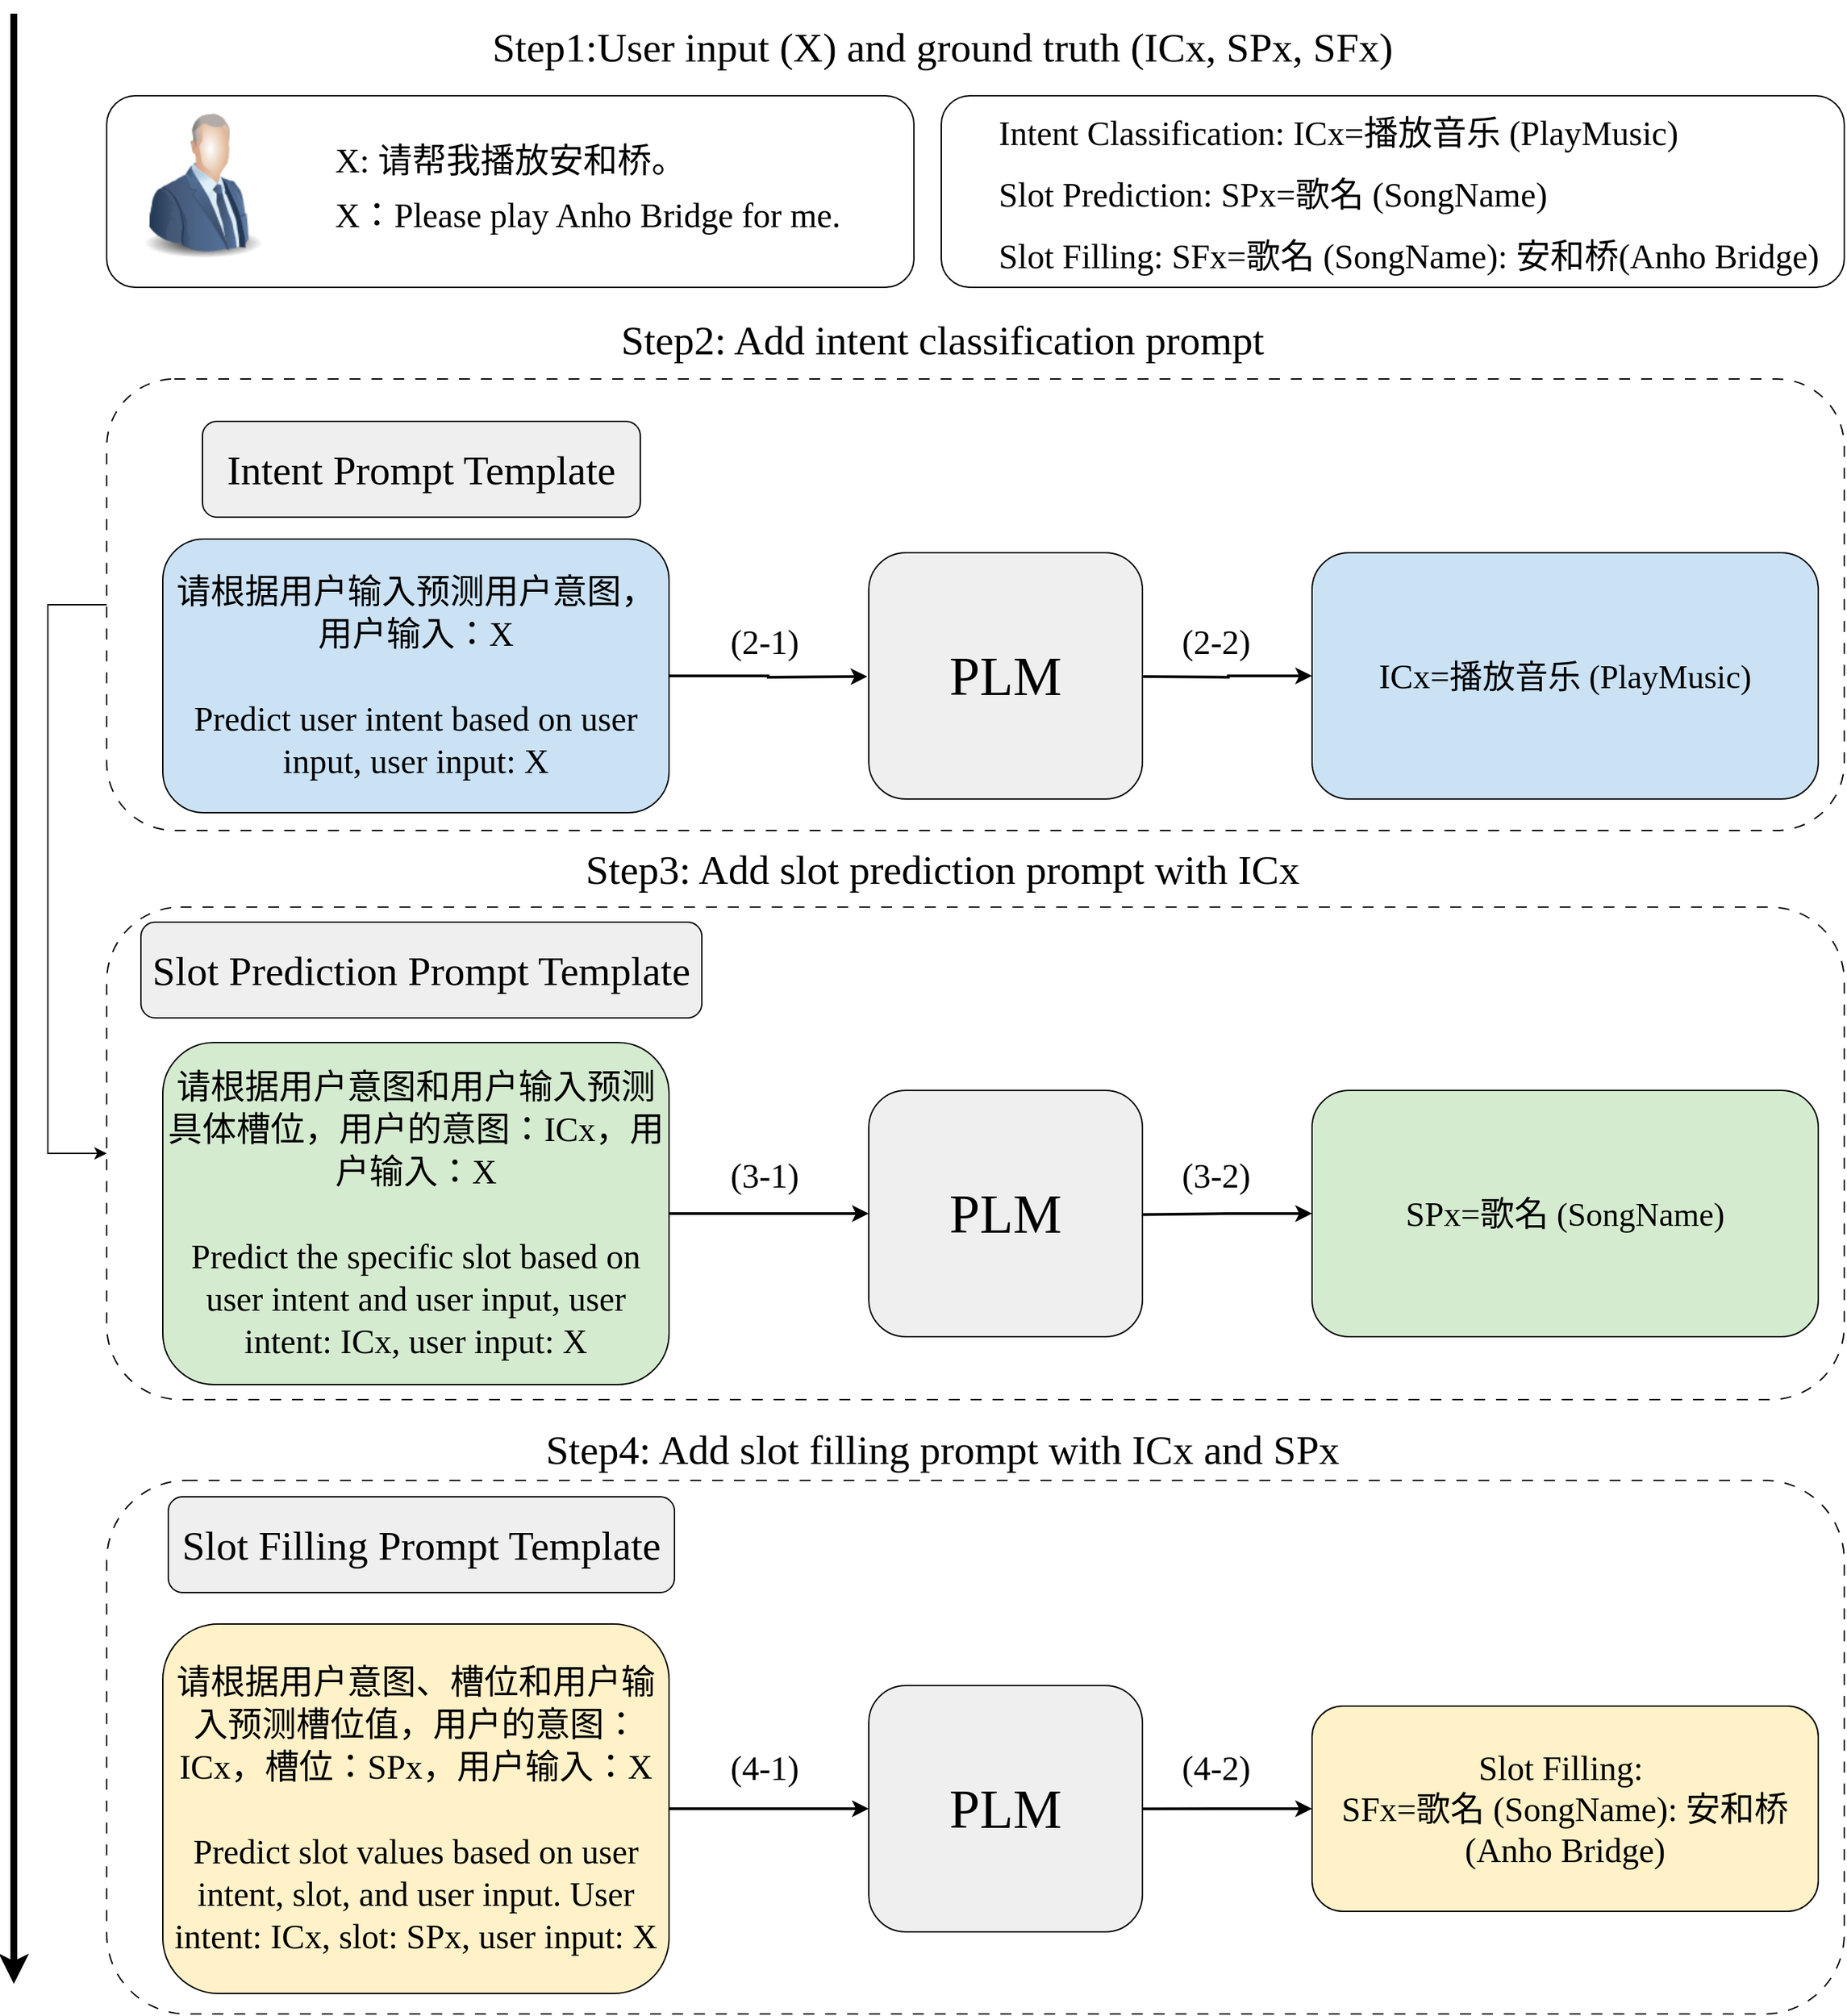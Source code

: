 <mxfile version="26.0.4">
  <diagram name="第 1 页" id="zAd_wPdVps35s6MXC-Z_">
    <mxGraphModel dx="1062" dy="564" grid="1" gridSize="10" guides="1" tooltips="1" connect="1" arrows="1" fold="1" page="1" pageScale="1" pageWidth="1169" pageHeight="827" math="0" shadow="0">
      <root>
        <mxCell id="0" />
        <mxCell id="1" parent="0" />
        <mxCell id="LawNj0czzO5UbxQvlDM8-66" value="" style="rounded=1;whiteSpace=wrap;html=1;dashed=1;dashPattern=8 8;" vertex="1" parent="1">
          <mxGeometry x="123" y="1082" width="1270" height="390" as="geometry" />
        </mxCell>
        <mxCell id="LawNj0czzO5UbxQvlDM8-65" value="" style="rounded=1;whiteSpace=wrap;html=1;dashed=1;dashPattern=8 8;" vertex="1" parent="1">
          <mxGeometry x="123" y="663" width="1270" height="360" as="geometry" />
        </mxCell>
        <mxCell id="LawNj0czzO5UbxQvlDM8-69" style="edgeStyle=orthogonalEdgeStyle;rounded=0;orthogonalLoop=1;jettySize=auto;html=1;exitX=0;exitY=0.5;exitDx=0;exitDy=0;entryX=0;entryY=0.5;entryDx=0;entryDy=0;" edge="1" parent="1" source="LawNj0czzO5UbxQvlDM8-64" target="LawNj0czzO5UbxQvlDM8-65">
          <mxGeometry relative="1" as="geometry">
            <Array as="points">
              <mxPoint x="80" y="442" />
              <mxPoint x="80" y="843" />
            </Array>
          </mxGeometry>
        </mxCell>
        <mxCell id="LawNj0czzO5UbxQvlDM8-64" value="" style="rounded=1;whiteSpace=wrap;html=1;dashed=1;dashPattern=8 8;" vertex="1" parent="1">
          <mxGeometry x="123" y="277" width="1270" height="330" as="geometry" />
        </mxCell>
        <mxCell id="LawNj0czzO5UbxQvlDM8-6" value="&lt;span style=&quot;font-size: 25px; text-align: left;&quot;&gt;&lt;font face=&quot;Times New Roman&quot;&gt;请根据用户输入预测用户意图，用户输入：X&lt;/font&gt;&lt;/span&gt;&lt;div&gt;&lt;span style=&quot;text-align: left;&quot;&gt;&lt;span style=&quot;font-size: 25px;&quot;&gt;&lt;font face=&quot;Times New Roman&quot;&gt;&lt;br&gt;&lt;/font&gt;&lt;/span&gt;&lt;/span&gt;&lt;/div&gt;&lt;div&gt;&lt;span style=&quot;text-align: left;&quot;&gt;&lt;span style=&quot;font-size: 25px;&quot;&gt;&lt;font face=&quot;Times New Roman&quot;&gt;Predict user intent based on user input, user input: X&lt;/font&gt;&lt;/span&gt;&lt;/span&gt;&lt;/div&gt;" style="rounded=1;whiteSpace=wrap;html=1;fillColor=light-dark(#cbe2f5, #ededed);" vertex="1" parent="1">
          <mxGeometry x="164" y="394" width="370" height="200" as="geometry" />
        </mxCell>
        <mxCell id="LawNj0czzO5UbxQvlDM8-1" value="&lt;font face=&quot;Times New Roman&quot; style=&quot;font-size: 30px;&quot;&gt;Step2: Add intent classification prompt&lt;/font&gt;" style="text;html=1;align=center;verticalAlign=middle;whiteSpace=wrap;rounded=0;" vertex="1" parent="1">
          <mxGeometry x="434" y="233" width="600" height="30" as="geometry" />
        </mxCell>
        <mxCell id="LawNj0czzO5UbxQvlDM8-3" value="&lt;font style=&quot;font-size: 30px;&quot; face=&quot;Times New Roman&quot;&gt;Intent Prompt Template&lt;/font&gt;" style="rounded=1;whiteSpace=wrap;html=1;fillColor=light-dark(#efefef, #ededed);" vertex="1" parent="1">
          <mxGeometry x="193" y="308" width="320" height="70" as="geometry" />
        </mxCell>
        <mxCell id="LawNj0czzO5UbxQvlDM8-4" value="&lt;font face=&quot;Times New Roman&quot; style=&quot;font-size: 30px;&quot;&gt;Slot Prediction Prompt Template&lt;/font&gt;" style="rounded=1;whiteSpace=wrap;html=1;fillColor=light-dark(#efefef, #ededed);" vertex="1" parent="1">
          <mxGeometry x="148" y="674" width="410" height="70" as="geometry" />
        </mxCell>
        <mxCell id="LawNj0czzO5UbxQvlDM8-5" value="&lt;font style=&quot;font-size: 30px;&quot; face=&quot;Times New Roman&quot;&gt;Slot Filling Prompt Template&lt;/font&gt;" style="rounded=1;whiteSpace=wrap;html=1;fillColor=light-dark(#efefef, #ededed);" vertex="1" parent="1">
          <mxGeometry x="168" y="1094" width="370" height="70" as="geometry" />
        </mxCell>
        <mxCell id="LawNj0czzO5UbxQvlDM8-13" value="&lt;font face=&quot;Times New Roman&quot;&gt;&lt;span style=&quot;font-size: 25px; text-align: left;&quot;&gt;ICx=&lt;/span&gt;&lt;span style=&quot;font-size: 24px; text-align: left;&quot;&gt;播放音乐 (PlayMusic)&lt;/span&gt;&lt;/font&gt;" style="rounded=1;whiteSpace=wrap;html=1;fillColor=light-dark(#cbe2f5, #ededed);" vertex="1" parent="1">
          <mxGeometry x="1004" y="404" width="370" height="180" as="geometry" />
        </mxCell>
        <mxCell id="LawNj0czzO5UbxQvlDM8-15" value="&lt;span style=&quot;font-size: 25px; text-align: left;&quot;&gt;&lt;font face=&quot;Times New Roman&quot;&gt;请根据用户意图和用户输入预测具体槽位，用户的意图：ICx，用户输入：X&lt;/font&gt;&lt;/span&gt;&lt;div&gt;&lt;span style=&quot;text-align: left;&quot;&gt;&lt;span style=&quot;font-size: 25px;&quot;&gt;&lt;font face=&quot;Times New Roman&quot;&gt;&lt;br&gt;&lt;/font&gt;&lt;/span&gt;&lt;/span&gt;&lt;/div&gt;&lt;div&gt;&lt;span style=&quot;text-align: left;&quot;&gt;&lt;span style=&quot;font-size: 25px;&quot;&gt;&lt;font face=&quot;Times New Roman&quot;&gt;Predict the specific slot based on user intent and user input, user intent: ICx, user input: X&lt;/font&gt;&lt;/span&gt;&lt;/span&gt;&lt;/div&gt;" style="rounded=1;whiteSpace=wrap;html=1;fillColor=light-dark(#d5ebd0, #ededed);" vertex="1" parent="1">
          <mxGeometry x="164" y="762" width="370" height="250" as="geometry" />
        </mxCell>
        <mxCell id="LawNj0czzO5UbxQvlDM8-16" value="&lt;font face=&quot;Times New Roman&quot; style=&quot;font-size: 30px;&quot;&gt;Step3: Add slot prediction prompt with ICx&lt;/font&gt;" style="text;html=1;align=center;verticalAlign=middle;whiteSpace=wrap;rounded=0;" vertex="1" parent="1">
          <mxGeometry x="389" y="620" width="690" height="30" as="geometry" />
        </mxCell>
        <mxCell id="LawNj0czzO5UbxQvlDM8-18" value="&lt;font face=&quot;Times New Roman&quot; style=&quot;font-size: 30px;&quot;&gt;Step4: Add slot filling prompt with ICx and SPx&lt;/font&gt;" style="text;html=1;align=center;verticalAlign=middle;whiteSpace=wrap;rounded=0;" vertex="1" parent="1">
          <mxGeometry x="389" y="1044" width="690" height="30" as="geometry" />
        </mxCell>
        <mxCell id="LawNj0czzO5UbxQvlDM8-20" value="&lt;span style=&quot;font-size: 25px; text-align: left;&quot;&gt;&lt;font face=&quot;Times New Roman&quot;&gt;请根据用户意图、槽位和用户输入预测槽位值，用户的意图：ICx，槽位：SPx，用户输入：X&lt;/font&gt;&lt;/span&gt;&lt;div&gt;&lt;span style=&quot;text-align: left;&quot;&gt;&lt;span style=&quot;font-size: 25px;&quot;&gt;&lt;font face=&quot;Times New Roman&quot;&gt;&lt;br&gt;&lt;/font&gt;&lt;/span&gt;&lt;/span&gt;&lt;/div&gt;&lt;div&gt;&lt;span style=&quot;text-align: left;&quot;&gt;&lt;span style=&quot;font-size: 25px;&quot;&gt;&lt;font face=&quot;Times New Roman&quot;&gt;Predict slot values based on user intent, slot, and user input. User intent: ICx, slot: SPx, user input: X&lt;/font&gt;&lt;/span&gt;&lt;/span&gt;&lt;/div&gt;" style="rounded=1;whiteSpace=wrap;html=1;fillColor=light-dark(#fff1c8, #ededed);" vertex="1" parent="1">
          <mxGeometry x="164" y="1187" width="370" height="270" as="geometry" />
        </mxCell>
        <mxCell id="LawNj0czzO5UbxQvlDM8-21" value="&lt;font face=&quot;Times New Roman&quot;&gt;&lt;span style=&quot;font-size: 25px; text-align: left;&quot;&gt;SPx=歌名&lt;/span&gt;&lt;span style=&quot;font-size: 24px; text-align: left;&quot;&gt;&amp;nbsp;(SongName)&lt;/span&gt;&lt;/font&gt;" style="rounded=1;whiteSpace=wrap;html=1;fillColor=light-dark(#d5ebd0, #ededed);" vertex="1" parent="1">
          <mxGeometry x="1004" y="797" width="370" height="180" as="geometry" />
        </mxCell>
        <mxCell id="LawNj0czzO5UbxQvlDM8-25" value="&lt;font style=&quot;text-align: left; font-size: 25px;&quot; face=&quot;Times New Roman&quot;&gt;&lt;span style=&quot;text-align: center;&quot;&gt;Slot Filling:&amp;nbsp;&lt;/span&gt;&lt;/font&gt;&lt;div&gt;&lt;font face=&quot;Times New Roman&quot;&gt;&lt;font style=&quot;text-align: left; font-size: 25px;&quot;&gt;SFx=&lt;/font&gt;&lt;span style=&quot;text-align: left; font-size: 25px;&quot;&gt;歌名&amp;nbsp;(SongName):&amp;nbsp;&lt;/span&gt;&lt;font style=&quot;text-align: left; font-size: 25px;&quot;&gt;安和桥(Anho Bridge)&lt;/font&gt;&lt;/font&gt;&lt;/div&gt;" style="rounded=1;whiteSpace=wrap;html=1;fillColor=light-dark(#fff1c8, #ededed);" vertex="1" parent="1">
          <mxGeometry x="1004" y="1247" width="370" height="150" as="geometry" />
        </mxCell>
        <mxCell id="LawNj0czzO5UbxQvlDM8-28" style="edgeStyle=orthogonalEdgeStyle;rounded=0;orthogonalLoop=1;jettySize=auto;html=1;exitX=1;exitY=0.5;exitDx=0;exitDy=0;verticalAlign=middle;strokeWidth=2;" edge="1" parent="1" source="LawNj0czzO5UbxQvlDM8-15">
          <mxGeometry relative="1" as="geometry">
            <mxPoint x="680" y="887" as="targetPoint" />
          </mxGeometry>
        </mxCell>
        <mxCell id="LawNj0czzO5UbxQvlDM8-29" style="edgeStyle=orthogonalEdgeStyle;rounded=0;orthogonalLoop=1;jettySize=auto;html=1;exitX=1;exitY=0.5;exitDx=0;exitDy=0;entryX=0;entryY=0.207;entryDx=0;entryDy=0;entryPerimeter=0;strokeWidth=2;" edge="1" parent="1" source="LawNj0czzO5UbxQvlDM8-6">
          <mxGeometry relative="1" as="geometry">
            <mxPoint x="679" y="494.47" as="targetPoint" />
          </mxGeometry>
        </mxCell>
        <mxCell id="LawNj0czzO5UbxQvlDM8-30" style="edgeStyle=orthogonalEdgeStyle;rounded=0;orthogonalLoop=1;jettySize=auto;html=1;exitX=1;exitY=0.5;exitDx=0;exitDy=0;entryX=0;entryY=0.5;entryDx=0;entryDy=0;strokeWidth=2;" edge="1" parent="1" source="LawNj0czzO5UbxQvlDM8-20" target="LawNj0czzO5UbxQvlDM8-68">
          <mxGeometry relative="1" as="geometry">
            <mxPoint x="680.6" y="1318.48" as="targetPoint" />
          </mxGeometry>
        </mxCell>
        <mxCell id="LawNj0czzO5UbxQvlDM8-31" style="edgeStyle=orthogonalEdgeStyle;rounded=0;orthogonalLoop=1;jettySize=auto;html=1;exitX=0;exitY=0.5;exitDx=0;exitDy=0;entryX=1.008;entryY=0.207;entryDx=0;entryDy=0;endArrow=none;endFill=0;startArrow=classic;startFill=1;entryPerimeter=0;strokeWidth=2;" edge="1" parent="1" source="LawNj0czzO5UbxQvlDM8-13">
          <mxGeometry relative="1" as="geometry">
            <mxPoint x="880.6" y="494.47" as="targetPoint" />
          </mxGeometry>
        </mxCell>
        <mxCell id="LawNj0czzO5UbxQvlDM8-33" style="edgeStyle=orthogonalEdgeStyle;rounded=0;orthogonalLoop=1;jettySize=auto;html=1;entryX=1;entryY=0.513;entryDx=0;entryDy=0;entryPerimeter=0;startArrow=classic;startFill=1;endArrow=none;endFill=0;verticalAlign=middle;exitX=0;exitY=0.5;exitDx=0;exitDy=0;strokeWidth=2;" edge="1" parent="1" source="LawNj0czzO5UbxQvlDM8-21">
          <mxGeometry relative="1" as="geometry">
            <mxPoint x="964" y="904" as="sourcePoint" />
            <mxPoint x="879.0" y="887.73" as="targetPoint" />
            <Array as="points">
              <mxPoint x="942" y="887" />
            </Array>
          </mxGeometry>
        </mxCell>
        <mxCell id="LawNj0czzO5UbxQvlDM8-34" style="edgeStyle=orthogonalEdgeStyle;rounded=0;orthogonalLoop=1;jettySize=auto;html=1;entryX=1.006;entryY=0.891;entryDx=0;entryDy=0;entryPerimeter=0;startArrow=classic;startFill=1;endArrow=none;endFill=0;exitX=0;exitY=0.5;exitDx=0;exitDy=0;strokeWidth=2;" edge="1" parent="1" source="LawNj0czzO5UbxQvlDM8-25">
          <mxGeometry relative="1" as="geometry">
            <mxPoint x="974" y="1364" as="sourcePoint" />
            <mxPoint x="880.2" y="1322.11" as="targetPoint" />
            <Array as="points" />
          </mxGeometry>
        </mxCell>
        <mxCell id="LawNj0czzO5UbxQvlDM8-35" value="&lt;font style=&quot;font-size: 25px;&quot; face=&quot;Times New Roman&quot;&gt;(2-1)&lt;/font&gt;" style="text;html=1;align=center;verticalAlign=middle;whiteSpace=wrap;rounded=0;" vertex="1" parent="1">
          <mxGeometry x="574" y="454" width="60" height="30" as="geometry" />
        </mxCell>
        <mxCell id="LawNj0czzO5UbxQvlDM8-36" value="&lt;font style=&quot;font-size: 25px;&quot; face=&quot;Times New Roman&quot;&gt;(2-2)&lt;/font&gt;" style="text;html=1;align=center;verticalAlign=middle;whiteSpace=wrap;rounded=0;" vertex="1" parent="1">
          <mxGeometry x="904" y="454" width="60" height="30" as="geometry" />
        </mxCell>
        <mxCell id="LawNj0czzO5UbxQvlDM8-39" value="&lt;font style=&quot;font-size: 25px;&quot; face=&quot;Times New Roman&quot;&gt;(3-1)&lt;/font&gt;" style="text;html=1;align=center;verticalAlign=middle;whiteSpace=wrap;rounded=0;" vertex="1" parent="1">
          <mxGeometry x="574" y="844" width="60" height="30" as="geometry" />
        </mxCell>
        <mxCell id="LawNj0czzO5UbxQvlDM8-40" value="&lt;font style=&quot;font-size: 25px;&quot; face=&quot;Times New Roman&quot;&gt;(3-2)&lt;/font&gt;" style="text;html=1;align=center;verticalAlign=middle;whiteSpace=wrap;rounded=0;" vertex="1" parent="1">
          <mxGeometry x="904" y="844" width="60" height="30" as="geometry" />
        </mxCell>
        <mxCell id="LawNj0czzO5UbxQvlDM8-41" value="&lt;font style=&quot;font-size: 25px;&quot; face=&quot;Times New Roman&quot;&gt;(4-1)&lt;/font&gt;" style="text;html=1;align=center;verticalAlign=middle;whiteSpace=wrap;rounded=0;" vertex="1" parent="1">
          <mxGeometry x="574" y="1277" width="60" height="30" as="geometry" />
        </mxCell>
        <mxCell id="LawNj0czzO5UbxQvlDM8-42" value="&lt;font style=&quot;font-size: 25px;&quot; face=&quot;Times New Roman&quot;&gt;(4-2)&lt;/font&gt;" style="text;html=1;align=center;verticalAlign=middle;whiteSpace=wrap;rounded=0;" vertex="1" parent="1">
          <mxGeometry x="904" y="1277" width="60" height="30" as="geometry" />
        </mxCell>
        <mxCell id="LawNj0czzO5UbxQvlDM8-2" value="&lt;font face=&quot;Times New Roman&quot; style=&quot;font-size: 30px;&quot;&gt;Step1:User input (X) and ground truth (ICx, SPx, SFx)&lt;/font&gt;" style="text;html=1;align=center;verticalAlign=middle;whiteSpace=wrap;rounded=0;container=0;" vertex="1" parent="1">
          <mxGeometry x="294" y="19" width="880" height="30" as="geometry" />
        </mxCell>
        <mxCell id="LawNj0czzO5UbxQvlDM8-55" value="" style="group" vertex="1" connectable="0" parent="1">
          <mxGeometry x="123" y="70" width="590" height="140" as="geometry" />
        </mxCell>
        <mxCell id="m3Y7h9TqKD-D8q7Xrxun-1" value="" style="rounded=1;whiteSpace=wrap;html=1;movable=1;resizable=1;rotatable=1;deletable=1;editable=1;locked=0;connectable=1;container=0;" parent="LawNj0czzO5UbxQvlDM8-55" vertex="1">
          <mxGeometry width="590" height="140" as="geometry" />
        </mxCell>
        <mxCell id="m3Y7h9TqKD-D8q7Xrxun-2" value="" style="image;html=1;image=img/lib/clip_art/people/Suit_Man_Blue_128x128.png;container=0;" parent="LawNj0czzO5UbxQvlDM8-55" vertex="1">
          <mxGeometry y="10" width="140" height="110" as="geometry" />
        </mxCell>
        <mxCell id="m3Y7h9TqKD-D8q7Xrxun-3" value="&lt;font face=&quot;Times New Roman&quot; style=&quot;font-size: 25px;&quot;&gt;X: 请帮我播放安和桥。&lt;/font&gt;" style="text;html=1;align=left;verticalAlign=middle;whiteSpace=wrap;rounded=0;fontSize=30;container=0;" parent="LawNj0czzO5UbxQvlDM8-55" vertex="1">
          <mxGeometry x="165" y="30" width="380" height="30" as="geometry" />
        </mxCell>
        <mxCell id="m3Y7h9TqKD-D8q7Xrxun-8" value="&lt;font style=&quot;font-size: 25px;&quot; face=&quot;Times New Roman&quot;&gt;&lt;span style=&quot;&quot;&gt;&lt;font style=&quot;&quot;&gt;X：&lt;/font&gt;&lt;/span&gt;Please play Anho Bridge for me.&lt;/font&gt;" style="text;html=1;align=left;verticalAlign=middle;whiteSpace=wrap;rounded=0;fontSize=30;container=0;" parent="LawNj0czzO5UbxQvlDM8-55" vertex="1">
          <mxGeometry x="165" y="70" width="395" height="30" as="geometry" />
        </mxCell>
        <mxCell id="LawNj0czzO5UbxQvlDM8-58" value="" style="group" vertex="1" connectable="0" parent="1">
          <mxGeometry x="733" y="70" width="660" height="140" as="geometry" />
        </mxCell>
        <mxCell id="LawNj0czzO5UbxQvlDM8-47" value="" style="rounded=1;whiteSpace=wrap;html=1;movable=1;resizable=1;rotatable=1;deletable=1;editable=1;locked=0;connectable=1;container=0;" vertex="1" parent="LawNj0czzO5UbxQvlDM8-58">
          <mxGeometry width="660" height="140" as="geometry" />
        </mxCell>
        <mxCell id="LawNj0czzO5UbxQvlDM8-49" value="&lt;font style=&quot;font-size: 25px;&quot; face=&quot;Times New Roman&quot;&gt;&lt;span style=&quot;text-align: center;&quot;&gt;Intent Classification:&amp;nbsp;&lt;/span&gt;ICx=播放音乐 (PlayMusic)&lt;/font&gt;" style="text;html=1;align=left;verticalAlign=middle;whiteSpace=wrap;rounded=0;fontSize=30;container=0;" vertex="1" parent="LawNj0czzO5UbxQvlDM8-58">
          <mxGeometry x="40" y="10" width="580" height="30" as="geometry" />
        </mxCell>
        <mxCell id="LawNj0czzO5UbxQvlDM8-52" value="&lt;font style=&quot;font-size: 25px;&quot; face=&quot;Times New Roman&quot;&gt;&lt;span style=&quot;text-align: center;&quot;&gt;Slot Prediction:&amp;nbsp;&lt;/span&gt;SPx=歌名&amp;nbsp;(SongName)&lt;/font&gt;" style="text;html=1;align=left;verticalAlign=middle;whiteSpace=wrap;rounded=0;fontSize=30;container=0;" vertex="1" parent="LawNj0czzO5UbxQvlDM8-58">
          <mxGeometry x="40" y="55" width="550" height="30" as="geometry" />
        </mxCell>
        <mxCell id="LawNj0czzO5UbxQvlDM8-53" value="&lt;font style=&quot;font-size: 25px;&quot; face=&quot;Times New Roman&quot;&gt;&lt;span style=&quot;text-align: center;&quot;&gt;Slot Filling:&amp;nbsp;&lt;/span&gt;SFx=&lt;/font&gt;&lt;span style=&quot;font-family: &amp;quot;Times New Roman&amp;quot;; font-size: 25px;&quot;&gt;歌名&amp;nbsp;(SongName):&amp;nbsp;&lt;/span&gt;&lt;font style=&quot;font-size: 25px;&quot; face=&quot;Times New Roman&quot;&gt;安和桥(Anho Bridge)&lt;/font&gt;" style="text;html=1;align=left;verticalAlign=middle;whiteSpace=wrap;rounded=0;fontSize=30;container=0;" vertex="1" parent="LawNj0czzO5UbxQvlDM8-58">
          <mxGeometry x="40" y="100" width="620" height="30" as="geometry" />
        </mxCell>
        <mxCell id="LawNj0czzO5UbxQvlDM8-59" value="" style="endArrow=classic;html=1;rounded=0;strokeWidth=5;" edge="1" parent="1">
          <mxGeometry width="50" height="50" relative="1" as="geometry">
            <mxPoint x="55.111" y="10" as="sourcePoint" />
            <mxPoint x="55.111" y="1450" as="targetPoint" />
          </mxGeometry>
        </mxCell>
        <mxCell id="LawNj0czzO5UbxQvlDM8-60" value="&lt;font style=&quot;font-size: 40px;&quot; face=&quot;Times New Roman&quot;&gt;PLM&lt;/font&gt;" style="rounded=1;whiteSpace=wrap;html=1;fillColor=light-dark(#efefef, #ededed);" vertex="1" parent="1">
          <mxGeometry x="680" y="404" width="200" height="180" as="geometry" />
        </mxCell>
        <mxCell id="LawNj0czzO5UbxQvlDM8-67" value="&lt;font style=&quot;font-size: 40px;&quot; face=&quot;Times New Roman&quot;&gt;PLM&lt;/font&gt;" style="rounded=1;whiteSpace=wrap;html=1;fillColor=light-dark(#efefef, #ededed);" vertex="1" parent="1">
          <mxGeometry x="680" y="797" width="200" height="180" as="geometry" />
        </mxCell>
        <mxCell id="LawNj0czzO5UbxQvlDM8-68" value="&lt;font style=&quot;font-size: 40px;&quot; face=&quot;Times New Roman&quot;&gt;PLM&lt;/font&gt;" style="rounded=1;whiteSpace=wrap;html=1;fillColor=light-dark(#efefef, #ededed);" vertex="1" parent="1">
          <mxGeometry x="680" y="1232" width="200" height="180" as="geometry" />
        </mxCell>
      </root>
    </mxGraphModel>
  </diagram>
</mxfile>
